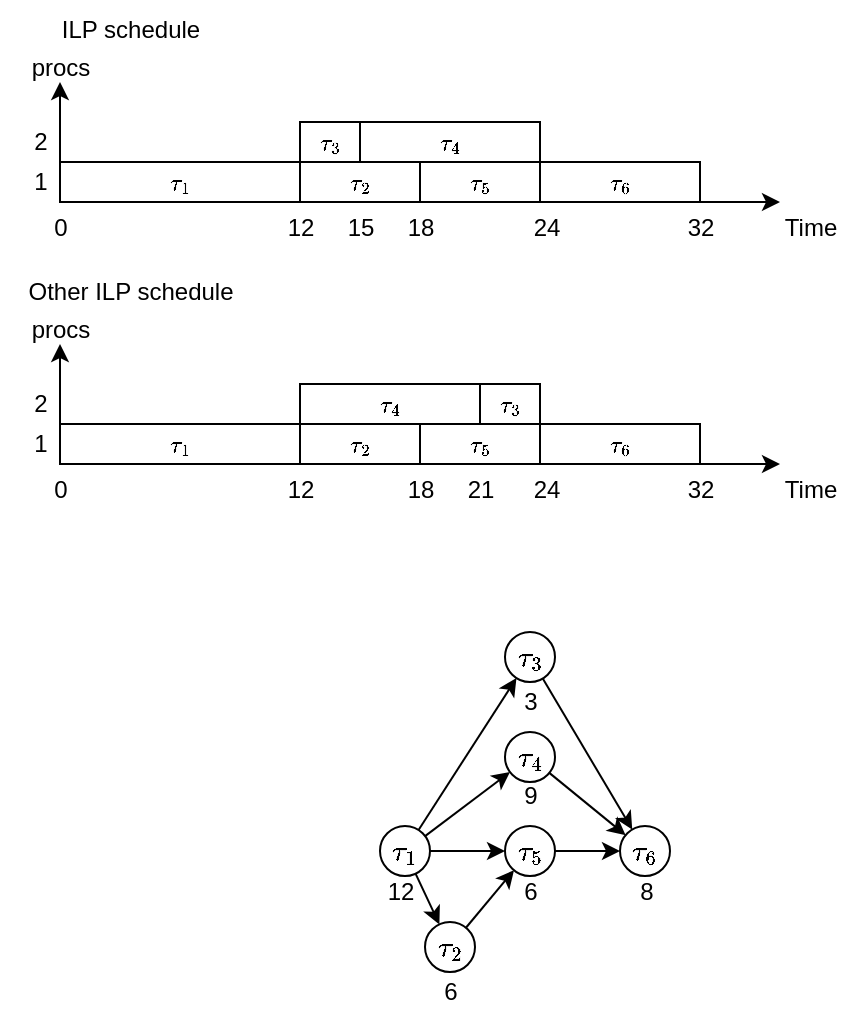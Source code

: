 <mxfile version="24.8.0">
  <diagram name="Page-1" id="9QH60iEYrVsY6ZgM2Gov">
    <mxGraphModel dx="782" dy="451" grid="1" gridSize="10" guides="1" tooltips="1" connect="1" arrows="1" fold="1" page="1" pageScale="1" pageWidth="827" pageHeight="1169" math="1" shadow="0">
      <root>
        <mxCell id="0" />
        <mxCell id="1" parent="0" />
        <mxCell id="vCQsMHom-0I6_TzwH5Za-1" value="" style="endArrow=none;html=1;rounded=0;" parent="1" edge="1">
          <mxGeometry width="50" height="50" relative="1" as="geometry">
            <mxPoint x="240" y="330" as="sourcePoint" />
            <mxPoint x="560" y="330" as="targetPoint" />
          </mxGeometry>
        </mxCell>
        <mxCell id="vCQsMHom-0I6_TzwH5Za-2" value="" style="endArrow=none;html=1;rounded=0;" parent="1" edge="1">
          <mxGeometry width="50" height="50" relative="1" as="geometry">
            <mxPoint x="240" y="330" as="sourcePoint" />
            <mxPoint x="240" y="280" as="targetPoint" />
          </mxGeometry>
        </mxCell>
        <mxCell id="vCQsMHom-0I6_TzwH5Za-4" value="&lt;font style=&quot;font-size: 10px;&quot;&gt;\(\tau_{1}\)&lt;/font&gt;" style="rounded=0;whiteSpace=wrap;html=1;" parent="1" vertex="1">
          <mxGeometry x="240" y="310" width="120" height="20" as="geometry" />
        </mxCell>
        <mxCell id="vCQsMHom-0I6_TzwH5Za-5" value="" style="endArrow=classic;html=1;rounded=0;" parent="1" edge="1">
          <mxGeometry width="50" height="50" relative="1" as="geometry">
            <mxPoint x="560" y="330" as="sourcePoint" />
            <mxPoint x="600" y="330" as="targetPoint" />
          </mxGeometry>
        </mxCell>
        <mxCell id="vCQsMHom-0I6_TzwH5Za-6" value="Time" style="text;html=1;align=center;verticalAlign=middle;resizable=0;points=[];autosize=1;strokeColor=none;fillColor=none;" parent="1" vertex="1">
          <mxGeometry x="590" y="328" width="50" height="30" as="geometry" />
        </mxCell>
        <mxCell id="vCQsMHom-0I6_TzwH5Za-8" value="0" style="text;html=1;align=center;verticalAlign=middle;resizable=0;points=[];autosize=1;strokeColor=none;fillColor=none;" parent="1" vertex="1">
          <mxGeometry x="225" y="328" width="30" height="30" as="geometry" />
        </mxCell>
        <mxCell id="vCQsMHom-0I6_TzwH5Za-9" value="15" style="text;html=1;align=center;verticalAlign=middle;resizable=0;points=[];autosize=1;strokeColor=none;fillColor=none;" parent="1" vertex="1">
          <mxGeometry x="370" y="328" width="40" height="30" as="geometry" />
        </mxCell>
        <mxCell id="vCQsMHom-0I6_TzwH5Za-11" value="12" style="text;html=1;align=center;verticalAlign=middle;resizable=0;points=[];autosize=1;strokeColor=none;fillColor=none;" parent="1" vertex="1">
          <mxGeometry x="340" y="328" width="40" height="30" as="geometry" />
        </mxCell>
        <mxCell id="vCQsMHom-0I6_TzwH5Za-12" value="18" style="text;html=1;align=center;verticalAlign=middle;resizable=0;points=[];autosize=1;strokeColor=none;fillColor=none;" parent="1" vertex="1">
          <mxGeometry x="400" y="328" width="40" height="30" as="geometry" />
        </mxCell>
        <mxCell id="vCQsMHom-0I6_TzwH5Za-13" value="24" style="text;html=1;align=center;verticalAlign=middle;resizable=0;points=[];autosize=1;strokeColor=none;fillColor=none;" parent="1" vertex="1">
          <mxGeometry x="462.5" y="328" width="40" height="30" as="geometry" />
        </mxCell>
        <mxCell id="vCQsMHom-0I6_TzwH5Za-17" value="&lt;font style=&quot;font-size: 10px;&quot;&gt;\(\tau_{4}\)&lt;/font&gt;" style="rounded=0;whiteSpace=wrap;html=1;" parent="1" vertex="1">
          <mxGeometry x="390" y="290" width="90" height="20" as="geometry" />
        </mxCell>
        <mxCell id="vCQsMHom-0I6_TzwH5Za-18" value="&lt;font style=&quot;font-size: 10px;&quot;&gt;\(\tau_{3}\)&lt;/font&gt;" style="rounded=0;whiteSpace=wrap;html=1;" parent="1" vertex="1">
          <mxGeometry x="360" y="290" width="30" height="20" as="geometry" />
        </mxCell>
        <mxCell id="vCQsMHom-0I6_TzwH5Za-19" value="&lt;font style=&quot;font-size: 10px;&quot;&gt;\(\tau_{2}\)&lt;/font&gt;" style="rounded=0;whiteSpace=wrap;html=1;" parent="1" vertex="1">
          <mxGeometry x="360" y="310" width="60" height="20" as="geometry" />
        </mxCell>
        <mxCell id="vCQsMHom-0I6_TzwH5Za-22" value="&lt;font style=&quot;font-size: 10px;&quot;&gt;\(\tau_{5}\)&lt;/font&gt;" style="rounded=0;whiteSpace=wrap;html=1;" parent="1" vertex="1">
          <mxGeometry x="420" y="310" width="60" height="20" as="geometry" />
        </mxCell>
        <mxCell id="vCQsMHom-0I6_TzwH5Za-24" value="1" style="text;html=1;align=center;verticalAlign=middle;resizable=0;points=[];autosize=1;strokeColor=none;fillColor=none;" parent="1" vertex="1">
          <mxGeometry x="215" y="305" width="30" height="30" as="geometry" />
        </mxCell>
        <mxCell id="vCQsMHom-0I6_TzwH5Za-25" value="2" style="text;html=1;align=center;verticalAlign=middle;resizable=0;points=[];autosize=1;strokeColor=none;fillColor=none;" parent="1" vertex="1">
          <mxGeometry x="215" y="285" width="30" height="30" as="geometry" />
        </mxCell>
        <mxCell id="vCQsMHom-0I6_TzwH5Za-26" value="" style="endArrow=classic;html=1;rounded=0;" parent="1" edge="1">
          <mxGeometry width="50" height="50" relative="1" as="geometry">
            <mxPoint x="240" y="280" as="sourcePoint" />
            <mxPoint x="240" y="270" as="targetPoint" />
          </mxGeometry>
        </mxCell>
        <mxCell id="vCQsMHom-0I6_TzwH5Za-27" value="procs" style="text;html=1;align=center;verticalAlign=middle;resizable=0;points=[];autosize=1;strokeColor=none;fillColor=none;" parent="1" vertex="1">
          <mxGeometry x="215" y="248" width="50" height="30" as="geometry" />
        </mxCell>
        <mxCell id="yaqaLHEnzAnxCAf7iZNI-135" value="32" style="text;html=1;align=center;verticalAlign=middle;resizable=0;points=[];autosize=1;strokeColor=none;fillColor=none;" parent="1" vertex="1">
          <mxGeometry x="540" y="328" width="40" height="30" as="geometry" />
        </mxCell>
        <mxCell id="yaqaLHEnzAnxCAf7iZNI-136" value="ILP schedule" style="text;html=1;align=center;verticalAlign=middle;resizable=0;points=[];autosize=1;strokeColor=none;fillColor=none;" parent="1" vertex="1">
          <mxGeometry x="230" y="229" width="90" height="30" as="geometry" />
        </mxCell>
        <mxCell id="NFo6-rs8NH-0p_eXUnrb-2" value="" style="endArrow=none;html=1;rounded=0;" parent="1" edge="1">
          <mxGeometry width="50" height="50" relative="1" as="geometry">
            <mxPoint x="240" y="461" as="sourcePoint" />
            <mxPoint x="560" y="461" as="targetPoint" />
          </mxGeometry>
        </mxCell>
        <mxCell id="NFo6-rs8NH-0p_eXUnrb-3" value="" style="endArrow=none;html=1;rounded=0;" parent="1" edge="1">
          <mxGeometry width="50" height="50" relative="1" as="geometry">
            <mxPoint x="240" y="461" as="sourcePoint" />
            <mxPoint x="240" y="411" as="targetPoint" />
          </mxGeometry>
        </mxCell>
        <mxCell id="NFo6-rs8NH-0p_eXUnrb-4" value="&lt;font style=&quot;font-size: 10px;&quot;&gt;\(\tau_{1}\)&lt;/font&gt;" style="rounded=0;whiteSpace=wrap;html=1;" parent="1" vertex="1">
          <mxGeometry x="240" y="441" width="120" height="20" as="geometry" />
        </mxCell>
        <mxCell id="NFo6-rs8NH-0p_eXUnrb-5" value="" style="endArrow=classic;html=1;rounded=0;" parent="1" edge="1">
          <mxGeometry width="50" height="50" relative="1" as="geometry">
            <mxPoint x="560" y="461" as="sourcePoint" />
            <mxPoint x="600" y="461" as="targetPoint" />
          </mxGeometry>
        </mxCell>
        <mxCell id="NFo6-rs8NH-0p_eXUnrb-6" value="Time" style="text;html=1;align=center;verticalAlign=middle;resizable=0;points=[];autosize=1;strokeColor=none;fillColor=none;" parent="1" vertex="1">
          <mxGeometry x="590" y="459" width="50" height="30" as="geometry" />
        </mxCell>
        <mxCell id="NFo6-rs8NH-0p_eXUnrb-7" value="0" style="text;html=1;align=center;verticalAlign=middle;resizable=0;points=[];autosize=1;strokeColor=none;fillColor=none;" parent="1" vertex="1">
          <mxGeometry x="225" y="459" width="30" height="30" as="geometry" />
        </mxCell>
        <mxCell id="NFo6-rs8NH-0p_eXUnrb-8" value="21" style="text;html=1;align=center;verticalAlign=middle;resizable=0;points=[];autosize=1;strokeColor=none;fillColor=none;" parent="1" vertex="1">
          <mxGeometry x="430" y="459" width="40" height="30" as="geometry" />
        </mxCell>
        <mxCell id="NFo6-rs8NH-0p_eXUnrb-9" value="12" style="text;html=1;align=center;verticalAlign=middle;resizable=0;points=[];autosize=1;strokeColor=none;fillColor=none;" parent="1" vertex="1">
          <mxGeometry x="340" y="459" width="40" height="30" as="geometry" />
        </mxCell>
        <mxCell id="NFo6-rs8NH-0p_eXUnrb-10" value="18" style="text;html=1;align=center;verticalAlign=middle;resizable=0;points=[];autosize=1;strokeColor=none;fillColor=none;" parent="1" vertex="1">
          <mxGeometry x="400" y="459" width="40" height="30" as="geometry" />
        </mxCell>
        <mxCell id="NFo6-rs8NH-0p_eXUnrb-11" value="24" style="text;html=1;align=center;verticalAlign=middle;resizable=0;points=[];autosize=1;strokeColor=none;fillColor=none;" parent="1" vertex="1">
          <mxGeometry x="462.5" y="459" width="40" height="30" as="geometry" />
        </mxCell>
        <mxCell id="NFo6-rs8NH-0p_eXUnrb-13" value="&lt;font style=&quot;font-size: 10px;&quot;&gt;\(\tau_{3}\)&lt;/font&gt;" style="rounded=0;whiteSpace=wrap;html=1;" parent="1" vertex="1">
          <mxGeometry x="450" y="421" width="30" height="20" as="geometry" />
        </mxCell>
        <mxCell id="NFo6-rs8NH-0p_eXUnrb-14" value="&lt;font style=&quot;font-size: 10px;&quot;&gt;\(\tau_{2}\)&lt;/font&gt;" style="rounded=0;whiteSpace=wrap;html=1;" parent="1" vertex="1">
          <mxGeometry x="360" y="441" width="60" height="20" as="geometry" />
        </mxCell>
        <mxCell id="NFo6-rs8NH-0p_eXUnrb-15" value="&lt;font style=&quot;font-size: 10px;&quot;&gt;\(\tau_{5}\)&lt;/font&gt;" style="rounded=0;whiteSpace=wrap;html=1;" parent="1" vertex="1">
          <mxGeometry x="420" y="441" width="60" height="20" as="geometry" />
        </mxCell>
        <mxCell id="NFo6-rs8NH-0p_eXUnrb-16" value="1" style="text;html=1;align=center;verticalAlign=middle;resizable=0;points=[];autosize=1;strokeColor=none;fillColor=none;" parent="1" vertex="1">
          <mxGeometry x="215" y="436" width="30" height="30" as="geometry" />
        </mxCell>
        <mxCell id="NFo6-rs8NH-0p_eXUnrb-17" value="2" style="text;html=1;align=center;verticalAlign=middle;resizable=0;points=[];autosize=1;strokeColor=none;fillColor=none;" parent="1" vertex="1">
          <mxGeometry x="215" y="416" width="30" height="30" as="geometry" />
        </mxCell>
        <mxCell id="NFo6-rs8NH-0p_eXUnrb-18" value="" style="endArrow=classic;html=1;rounded=0;" parent="1" edge="1">
          <mxGeometry width="50" height="50" relative="1" as="geometry">
            <mxPoint x="240" y="411" as="sourcePoint" />
            <mxPoint x="240" y="401" as="targetPoint" />
          </mxGeometry>
        </mxCell>
        <mxCell id="NFo6-rs8NH-0p_eXUnrb-19" value="procs" style="text;html=1;align=center;verticalAlign=middle;resizable=0;points=[];autosize=1;strokeColor=none;fillColor=none;" parent="1" vertex="1">
          <mxGeometry x="215" y="379" width="50" height="30" as="geometry" />
        </mxCell>
        <mxCell id="NFo6-rs8NH-0p_eXUnrb-20" value="32" style="text;html=1;align=center;verticalAlign=middle;resizable=0;points=[];autosize=1;strokeColor=none;fillColor=none;" parent="1" vertex="1">
          <mxGeometry x="540" y="459" width="40" height="30" as="geometry" />
        </mxCell>
        <mxCell id="NFo6-rs8NH-0p_eXUnrb-21" value="Other ILP schedule" style="text;html=1;align=center;verticalAlign=middle;resizable=0;points=[];autosize=1;strokeColor=none;fillColor=none;" parent="1" vertex="1">
          <mxGeometry x="210" y="360" width="130" height="30" as="geometry" />
        </mxCell>
        <mxCell id="NFo6-rs8NH-0p_eXUnrb-22" value="\(\tau_1\)" style="ellipse;whiteSpace=wrap;html=1;aspect=fixed;" parent="1" vertex="1">
          <mxGeometry x="400" y="642" width="25" height="25" as="geometry" />
        </mxCell>
        <mxCell id="NFo6-rs8NH-0p_eXUnrb-23" value="\(\tau_5\)" style="ellipse;whiteSpace=wrap;html=1;aspect=fixed;" parent="1" vertex="1">
          <mxGeometry x="462.5" y="642" width="25" height="25" as="geometry" />
        </mxCell>
        <mxCell id="NFo6-rs8NH-0p_eXUnrb-24" value="\(\tau_2\)" style="ellipse;whiteSpace=wrap;html=1;aspect=fixed;" parent="1" vertex="1">
          <mxGeometry x="422.5" y="690" width="25" height="25" as="geometry" />
        </mxCell>
        <mxCell id="NFo6-rs8NH-0p_eXUnrb-25" value="\(\tau_3\)" style="ellipse;whiteSpace=wrap;html=1;aspect=fixed;" parent="1" vertex="1">
          <mxGeometry x="462.5" y="545" width="25" height="25" as="geometry" />
        </mxCell>
        <mxCell id="NFo6-rs8NH-0p_eXUnrb-26" value="\(\tau_6\)" style="ellipse;whiteSpace=wrap;html=1;aspect=fixed;" parent="1" vertex="1">
          <mxGeometry x="520" y="642" width="25" height="25" as="geometry" />
        </mxCell>
        <mxCell id="NFo6-rs8NH-0p_eXUnrb-27" value="" style="endArrow=classic;html=1;rounded=0;" parent="1" source="NFo6-rs8NH-0p_eXUnrb-22" target="NFo6-rs8NH-0p_eXUnrb-24" edge="1">
          <mxGeometry width="50" height="50" relative="1" as="geometry">
            <mxPoint x="370" y="700" as="sourcePoint" />
            <mxPoint x="420" y="650" as="targetPoint" />
          </mxGeometry>
        </mxCell>
        <mxCell id="NFo6-rs8NH-0p_eXUnrb-28" value="" style="endArrow=classic;html=1;rounded=0;" parent="1" source="NFo6-rs8NH-0p_eXUnrb-22" target="NFo6-rs8NH-0p_eXUnrb-25" edge="1">
          <mxGeometry width="50" height="50" relative="1" as="geometry">
            <mxPoint x="550" y="625" as="sourcePoint" />
            <mxPoint x="600" y="575" as="targetPoint" />
          </mxGeometry>
        </mxCell>
        <mxCell id="FMkChKcIqRu3D_dPNmaS-2" value="" style="endArrow=classic;html=1;rounded=0;" edge="1" parent="1" source="NFo6-rs8NH-0p_eXUnrb-22" target="NFo6-rs8NH-0p_eXUnrb-23">
          <mxGeometry width="50" height="50" relative="1" as="geometry">
            <mxPoint x="440" y="570" as="sourcePoint" />
            <mxPoint x="490" y="520" as="targetPoint" />
          </mxGeometry>
        </mxCell>
        <mxCell id="FMkChKcIqRu3D_dPNmaS-3" value="" style="endArrow=classic;html=1;rounded=0;" edge="1" parent="1" source="NFo6-rs8NH-0p_eXUnrb-23" target="NFo6-rs8NH-0p_eXUnrb-26">
          <mxGeometry width="50" height="50" relative="1" as="geometry">
            <mxPoint x="516" y="607" as="sourcePoint" />
            <mxPoint x="574" y="668" as="targetPoint" />
          </mxGeometry>
        </mxCell>
        <mxCell id="FMkChKcIqRu3D_dPNmaS-4" value="" style="endArrow=classic;html=1;rounded=0;" edge="1" parent="1" source="NFo6-rs8NH-0p_eXUnrb-24" target="NFo6-rs8NH-0p_eXUnrb-23">
          <mxGeometry width="50" height="50" relative="1" as="geometry">
            <mxPoint x="526" y="617" as="sourcePoint" />
            <mxPoint x="584" y="678" as="targetPoint" />
          </mxGeometry>
        </mxCell>
        <mxCell id="FMkChKcIqRu3D_dPNmaS-5" value="" style="endArrow=classic;html=1;rounded=0;" edge="1" parent="1" source="NFo6-rs8NH-0p_eXUnrb-25" target="NFo6-rs8NH-0p_eXUnrb-26">
          <mxGeometry width="50" height="50" relative="1" as="geometry">
            <mxPoint x="536" y="627" as="sourcePoint" />
            <mxPoint x="594" y="688" as="targetPoint" />
          </mxGeometry>
        </mxCell>
        <mxCell id="FMkChKcIqRu3D_dPNmaS-6" value="&lt;div&gt;\(\tau_4\)&lt;/div&gt;" style="ellipse;whiteSpace=wrap;html=1;aspect=fixed;" vertex="1" parent="1">
          <mxGeometry x="462.5" y="595" width="25" height="25" as="geometry" />
        </mxCell>
        <mxCell id="FMkChKcIqRu3D_dPNmaS-7" value="" style="endArrow=classic;html=1;rounded=0;" edge="1" parent="1" source="NFo6-rs8NH-0p_eXUnrb-22" target="FMkChKcIqRu3D_dPNmaS-6">
          <mxGeometry width="50" height="50" relative="1" as="geometry">
            <mxPoint x="430" y="655" as="sourcePoint" />
            <mxPoint x="477" y="592" as="targetPoint" />
          </mxGeometry>
        </mxCell>
        <mxCell id="FMkChKcIqRu3D_dPNmaS-9" value="" style="endArrow=classic;html=1;rounded=0;" edge="1" parent="1" source="FMkChKcIqRu3D_dPNmaS-6" target="NFo6-rs8NH-0p_eXUnrb-26">
          <mxGeometry width="50" height="50" relative="1" as="geometry">
            <mxPoint x="440" y="665" as="sourcePoint" />
            <mxPoint x="487" y="602" as="targetPoint" />
          </mxGeometry>
        </mxCell>
        <mxCell id="FMkChKcIqRu3D_dPNmaS-10" value="&lt;font style=&quot;font-size: 10px;&quot;&gt;\(\tau_{6}\)&lt;/font&gt;" style="rounded=0;whiteSpace=wrap;html=1;" vertex="1" parent="1">
          <mxGeometry x="480" y="310" width="80" height="20" as="geometry" />
        </mxCell>
        <mxCell id="FMkChKcIqRu3D_dPNmaS-11" value="&lt;font style=&quot;font-size: 10px;&quot;&gt;\(\tau_{6}\)&lt;/font&gt;" style="rounded=0;whiteSpace=wrap;html=1;" vertex="1" parent="1">
          <mxGeometry x="480" y="441" width="80" height="20" as="geometry" />
        </mxCell>
        <mxCell id="FMkChKcIqRu3D_dPNmaS-12" value="&lt;font style=&quot;font-size: 10px;&quot;&gt;\(\tau_{4}\)&lt;/font&gt;" style="rounded=0;whiteSpace=wrap;html=1;" vertex="1" parent="1">
          <mxGeometry x="360" y="421" width="90" height="20" as="geometry" />
        </mxCell>
        <mxCell id="FMkChKcIqRu3D_dPNmaS-13" value="12" style="text;html=1;align=center;verticalAlign=middle;resizable=0;points=[];autosize=1;strokeColor=none;fillColor=none;" vertex="1" parent="1">
          <mxGeometry x="390" y="660" width="40" height="30" as="geometry" />
        </mxCell>
        <mxCell id="FMkChKcIqRu3D_dPNmaS-14" value="6" style="text;html=1;align=center;verticalAlign=middle;resizable=0;points=[];autosize=1;strokeColor=none;fillColor=none;" vertex="1" parent="1">
          <mxGeometry x="420" y="710" width="30" height="30" as="geometry" />
        </mxCell>
        <mxCell id="FMkChKcIqRu3D_dPNmaS-15" value="3" style="text;html=1;align=center;verticalAlign=middle;resizable=0;points=[];autosize=1;strokeColor=none;fillColor=none;" vertex="1" parent="1">
          <mxGeometry x="460" y="565" width="30" height="30" as="geometry" />
        </mxCell>
        <mxCell id="FMkChKcIqRu3D_dPNmaS-16" value="9" style="text;html=1;align=center;verticalAlign=middle;resizable=0;points=[];autosize=1;strokeColor=none;fillColor=none;" vertex="1" parent="1">
          <mxGeometry x="460" y="612" width="30" height="30" as="geometry" />
        </mxCell>
        <mxCell id="FMkChKcIqRu3D_dPNmaS-17" value="6" style="text;html=1;align=center;verticalAlign=middle;resizable=0;points=[];autosize=1;strokeColor=none;fillColor=none;" vertex="1" parent="1">
          <mxGeometry x="460" y="660" width="30" height="30" as="geometry" />
        </mxCell>
        <mxCell id="FMkChKcIqRu3D_dPNmaS-18" value="8" style="text;html=1;align=center;verticalAlign=middle;resizable=0;points=[];autosize=1;strokeColor=none;fillColor=none;" vertex="1" parent="1">
          <mxGeometry x="517.5" y="660" width="30" height="30" as="geometry" />
        </mxCell>
      </root>
    </mxGraphModel>
  </diagram>
</mxfile>
